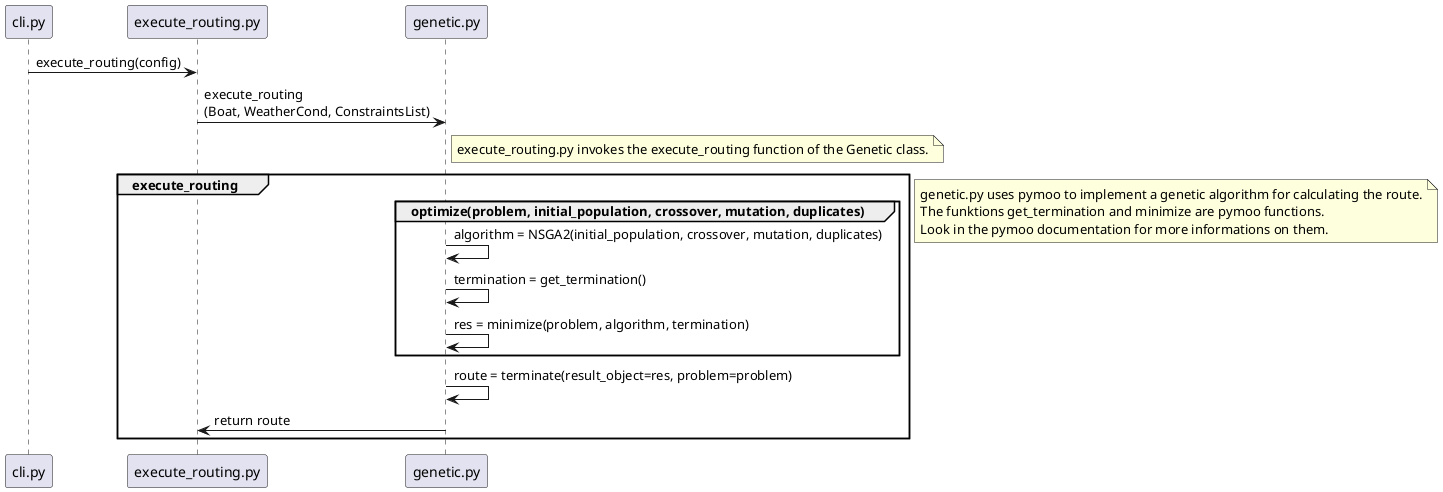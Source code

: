 @startuml sequence diagram WRT Genetic
cli.py -> execute_routing.py : execute_routing(config)
execute_routing.py -> genetic.py: execute_routing\n(Boat, WeatherCond, ConstraintsList)
note right of genetic.py
    execute_routing.py invokes the execute_routing function of the Genetic class.
end note
group execute_routing
    group optimize(problem, initial_population, crossover, mutation, duplicates)
        genetic.py -> genetic.py: algorithm = NSGA2(initial_population, crossover, mutation, duplicates)
        genetic.py -> genetic.py: termination = get_termination()
        genetic.py -> genetic.py: res = minimize(problem, algorithm, termination)
    end
genetic.py -> genetic.py: route = terminate(result_object=res, problem=problem)
genetic.py -> execute_routing.py: return route
end
note right
    genetic.py uses pymoo to implement a genetic algorithm for calculating the route.
    The funktions get_termination and minimize are pymoo functions. 
    Look in the pymoo documentation for more informations on them.
end note

